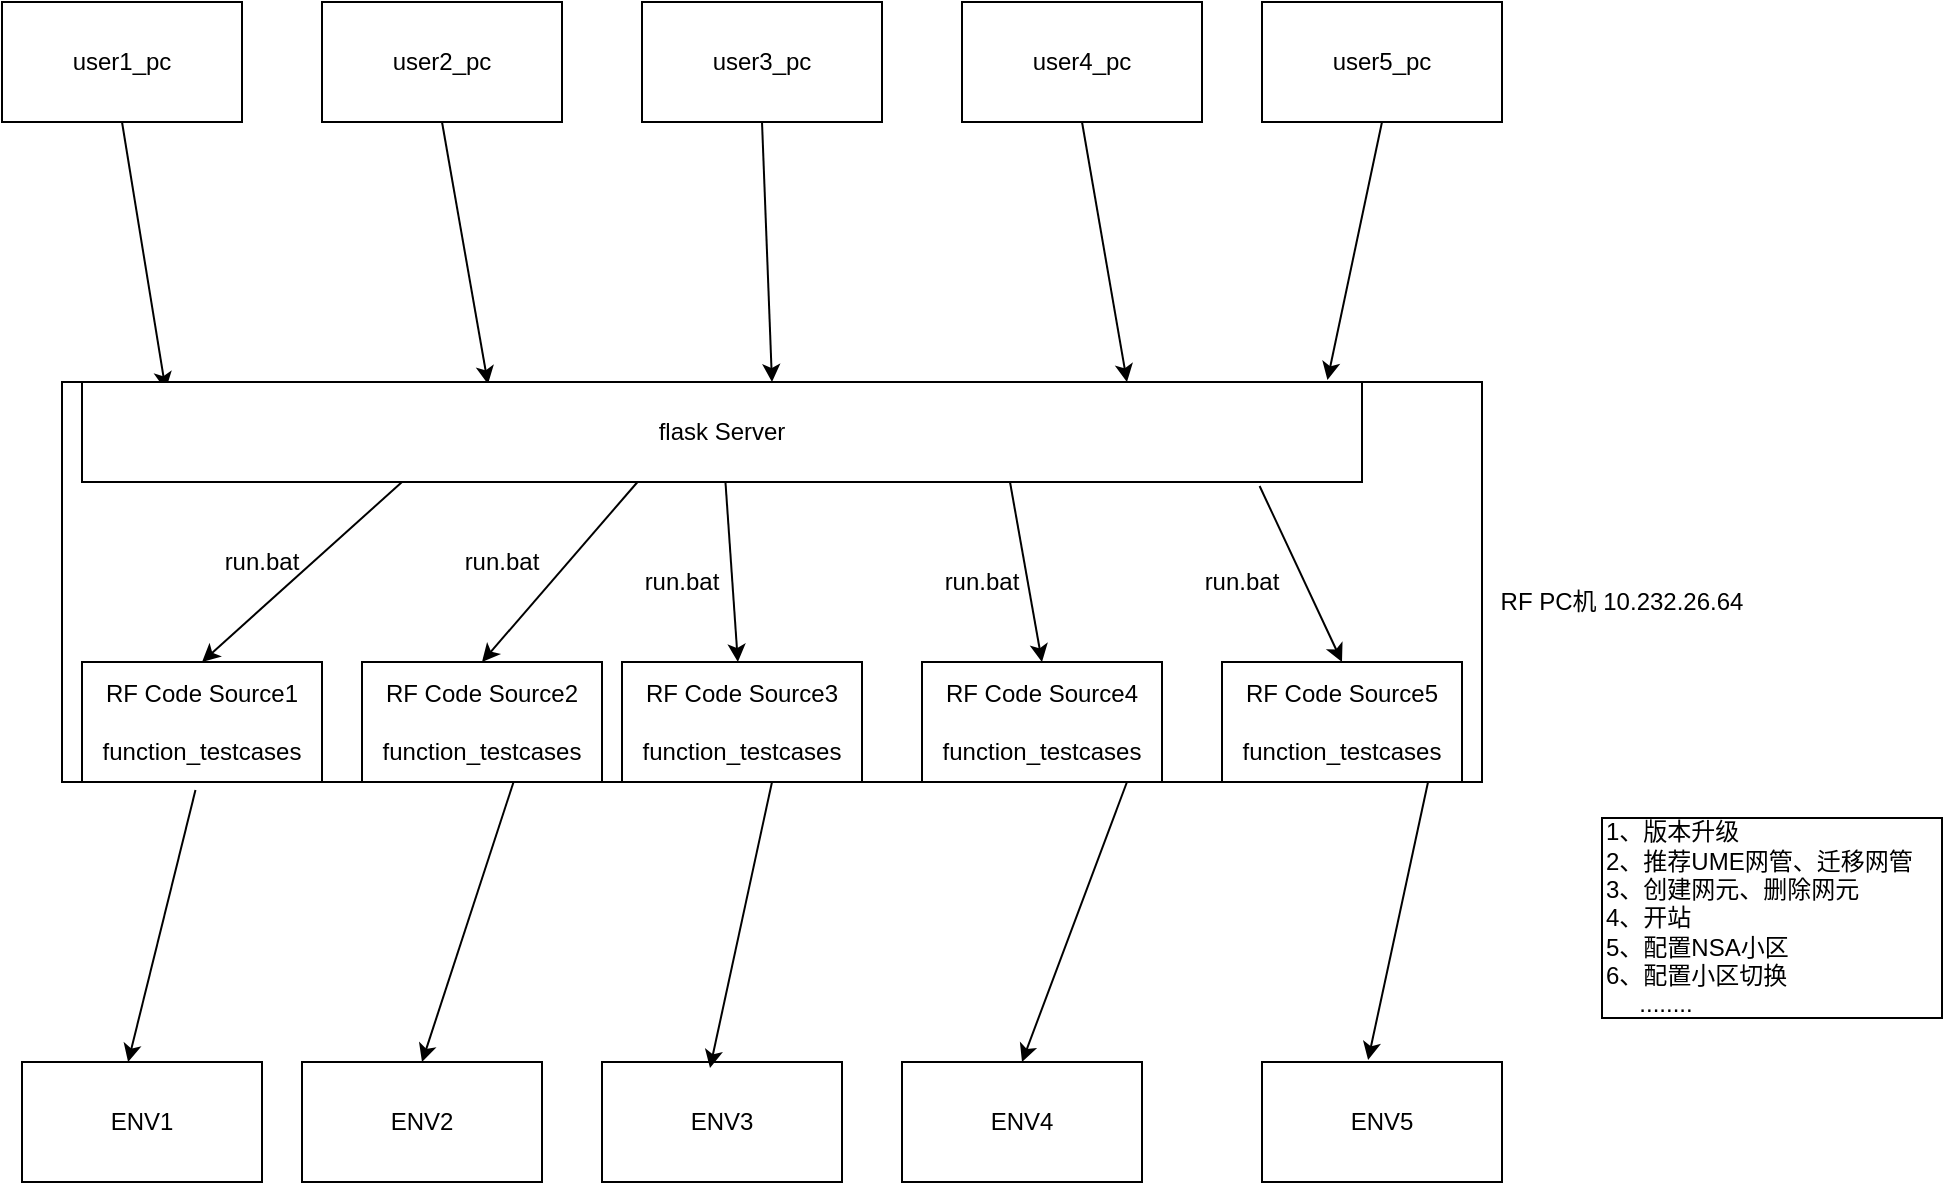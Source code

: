 <mxfile version="14.2.4" type="github">
  <diagram id="POvenSWsjn2r-2rkdHrZ" name="Page-1">
    <mxGraphModel dx="1182" dy="707" grid="1" gridSize="10" guides="1" tooltips="1" connect="1" arrows="1" fold="1" page="1" pageScale="1" pageWidth="827" pageHeight="1169" math="0" shadow="0">
      <root>
        <mxCell id="0" />
        <mxCell id="1" parent="0" />
        <mxCell id="3DRSOb2wShM1h3xA2iuY-1" value="" style="rounded=0;whiteSpace=wrap;html=1;" parent="1" vertex="1">
          <mxGeometry x="50" y="350" width="710" height="200" as="geometry" />
        </mxCell>
        <mxCell id="3DRSOb2wShM1h3xA2iuY-2" value="user3_pc" style="rounded=0;whiteSpace=wrap;html=1;" parent="1" vertex="1">
          <mxGeometry x="340" y="160" width="120" height="60" as="geometry" />
        </mxCell>
        <mxCell id="3DRSOb2wShM1h3xA2iuY-3" value="ENV1" style="rounded=0;whiteSpace=wrap;html=1;" parent="1" vertex="1">
          <mxGeometry x="30" y="690" width="120" height="60" as="geometry" />
        </mxCell>
        <mxCell id="3DRSOb2wShM1h3xA2iuY-7" value="ENV2" style="rounded=0;whiteSpace=wrap;html=1;" parent="1" vertex="1">
          <mxGeometry x="170" y="690" width="120" height="60" as="geometry" />
        </mxCell>
        <mxCell id="3DRSOb2wShM1h3xA2iuY-8" value="ENV3" style="rounded=0;whiteSpace=wrap;html=1;" parent="1" vertex="1">
          <mxGeometry x="320" y="690" width="120" height="60" as="geometry" />
        </mxCell>
        <mxCell id="3DRSOb2wShM1h3xA2iuY-9" value="ENV4" style="rounded=0;whiteSpace=wrap;html=1;" parent="1" vertex="1">
          <mxGeometry x="470" y="690" width="120" height="60" as="geometry" />
        </mxCell>
        <mxCell id="3DRSOb2wShM1h3xA2iuY-10" value="ENV5" style="rounded=0;whiteSpace=wrap;html=1;" parent="1" vertex="1">
          <mxGeometry x="650" y="690" width="120" height="60" as="geometry" />
        </mxCell>
        <mxCell id="3DRSOb2wShM1h3xA2iuY-12" value="user2_pc" style="rounded=0;whiteSpace=wrap;html=1;" parent="1" vertex="1">
          <mxGeometry x="180" y="160" width="120" height="60" as="geometry" />
        </mxCell>
        <mxCell id="3DRSOb2wShM1h3xA2iuY-13" value="user4_pc" style="rounded=0;whiteSpace=wrap;html=1;" parent="1" vertex="1">
          <mxGeometry x="500" y="160" width="120" height="60" as="geometry" />
        </mxCell>
        <mxCell id="3DRSOb2wShM1h3xA2iuY-14" value="user5_pc" style="rounded=0;whiteSpace=wrap;html=1;" parent="1" vertex="1">
          <mxGeometry x="650" y="160" width="120" height="60" as="geometry" />
        </mxCell>
        <mxCell id="3DRSOb2wShM1h3xA2iuY-15" value="user1_pc" style="rounded=0;whiteSpace=wrap;html=1;" parent="1" vertex="1">
          <mxGeometry x="20" y="160" width="120" height="60" as="geometry" />
        </mxCell>
        <mxCell id="3DRSOb2wShM1h3xA2iuY-16" value="" style="endArrow=classic;html=1;entryX=0.073;entryY=0.02;entryDx=0;entryDy=0;entryPerimeter=0;exitX=0.5;exitY=1;exitDx=0;exitDy=0;" parent="1" target="3DRSOb2wShM1h3xA2iuY-1" edge="1" source="3DRSOb2wShM1h3xA2iuY-15">
          <mxGeometry width="50" height="50" relative="1" as="geometry">
            <mxPoint x="79.5" y="180" as="sourcePoint" />
            <mxPoint x="79.5" y="270" as="targetPoint" />
          </mxGeometry>
        </mxCell>
        <mxCell id="3DRSOb2wShM1h3xA2iuY-17" value="" style="endArrow=classic;html=1;entryX=0.3;entryY=0.005;entryDx=0;entryDy=0;entryPerimeter=0;exitX=0.5;exitY=1;exitDx=0;exitDy=0;" parent="1" target="3DRSOb2wShM1h3xA2iuY-1" edge="1" source="3DRSOb2wShM1h3xA2iuY-12">
          <mxGeometry width="50" height="50" relative="1" as="geometry">
            <mxPoint x="250" y="170" as="sourcePoint" />
            <mxPoint x="250" y="390" as="targetPoint" />
          </mxGeometry>
        </mxCell>
        <mxCell id="3DRSOb2wShM1h3xA2iuY-18" value="" style="endArrow=classic;html=1;entryX=0.5;entryY=0;entryDx=0;entryDy=0;exitX=0.5;exitY=1;exitDx=0;exitDy=0;" parent="1" target="3DRSOb2wShM1h3xA2iuY-1" edge="1" source="3DRSOb2wShM1h3xA2iuY-2">
          <mxGeometry width="50" height="50" relative="1" as="geometry">
            <mxPoint x="400" y="170" as="sourcePoint" />
            <mxPoint x="480" y="240" as="targetPoint" />
          </mxGeometry>
        </mxCell>
        <mxCell id="3DRSOb2wShM1h3xA2iuY-19" value="" style="endArrow=classic;html=1;exitX=0.5;exitY=1;exitDx=0;exitDy=0;exitPerimeter=0;entryX=0.75;entryY=0;entryDx=0;entryDy=0;" parent="1" source="3DRSOb2wShM1h3xA2iuY-13" edge="1" target="3DRSOb2wShM1h3xA2iuY-1">
          <mxGeometry width="50" height="50" relative="1" as="geometry">
            <mxPoint x="570" y="180" as="sourcePoint" />
            <mxPoint x="399" y="270" as="targetPoint" />
            <Array as="points" />
          </mxGeometry>
        </mxCell>
        <mxCell id="3DRSOb2wShM1h3xA2iuY-20" value="" style="endArrow=classic;html=1;entryX=0.973;entryY=-0.02;entryDx=0;entryDy=0;entryPerimeter=0;exitX=0.5;exitY=1;exitDx=0;exitDy=0;" parent="1" target="pVgQ2WiulGgzeKrbE1yl-2" edge="1" source="3DRSOb2wShM1h3xA2iuY-14">
          <mxGeometry width="50" height="50" relative="1" as="geometry">
            <mxPoint x="705" y="170" as="sourcePoint" />
            <mxPoint x="755" y="240" as="targetPoint" />
          </mxGeometry>
        </mxCell>
        <mxCell id="3DRSOb2wShM1h3xA2iuY-21" value="" style="endArrow=classic;html=1;entryX=0.442;entryY=0;entryDx=0;entryDy=0;entryPerimeter=0;exitX=0.094;exitY=1.02;exitDx=0;exitDy=0;exitPerimeter=0;" parent="1" target="3DRSOb2wShM1h3xA2iuY-3" edge="1" source="3DRSOb2wShM1h3xA2iuY-1">
          <mxGeometry width="50" height="50" relative="1" as="geometry">
            <mxPoint x="400" y="330" as="sourcePoint" />
            <mxPoint x="360" y="380" as="targetPoint" />
          </mxGeometry>
        </mxCell>
        <mxCell id="3DRSOb2wShM1h3xA2iuY-22" value="" style="endArrow=classic;html=1;entryX=0.5;entryY=0;entryDx=0;entryDy=0;exitX=0.318;exitY=1;exitDx=0;exitDy=0;exitPerimeter=0;" parent="1" target="3DRSOb2wShM1h3xA2iuY-7" edge="1" source="3DRSOb2wShM1h3xA2iuY-1">
          <mxGeometry width="50" height="50" relative="1" as="geometry">
            <mxPoint x="400" y="330" as="sourcePoint" />
            <mxPoint x="320" y="390" as="targetPoint" />
          </mxGeometry>
        </mxCell>
        <mxCell id="3DRSOb2wShM1h3xA2iuY-23" value="" style="endArrow=classic;html=1;entryX=0.45;entryY=0.05;entryDx=0;entryDy=0;entryPerimeter=0;exitX=0.5;exitY=1;exitDx=0;exitDy=0;" parent="1" target="3DRSOb2wShM1h3xA2iuY-8" edge="1" source="3DRSOb2wShM1h3xA2iuY-1">
          <mxGeometry width="50" height="50" relative="1" as="geometry">
            <mxPoint x="400" y="370" as="sourcePoint" />
            <mxPoint x="110" y="390" as="targetPoint" />
          </mxGeometry>
        </mxCell>
        <mxCell id="3DRSOb2wShM1h3xA2iuY-24" value="" style="endArrow=classic;html=1;entryX=0.5;entryY=0;entryDx=0;entryDy=0;exitX=0.75;exitY=1;exitDx=0;exitDy=0;" parent="1" target="3DRSOb2wShM1h3xA2iuY-9" edge="1" source="3DRSOb2wShM1h3xA2iuY-1">
          <mxGeometry width="50" height="50" relative="1" as="geometry">
            <mxPoint x="400" y="330" as="sourcePoint" />
            <mxPoint x="460" y="390" as="targetPoint" />
          </mxGeometry>
        </mxCell>
        <mxCell id="3DRSOb2wShM1h3xA2iuY-25" value="" style="endArrow=classic;html=1;exitX=0.962;exitY=1;exitDx=0;exitDy=0;entryX=0.442;entryY=-0.017;entryDx=0;entryDy=0;entryPerimeter=0;exitPerimeter=0;" parent="1" source="3DRSOb2wShM1h3xA2iuY-1" target="3DRSOb2wShM1h3xA2iuY-10" edge="1">
          <mxGeometry width="50" height="50" relative="1" as="geometry">
            <mxPoint x="585" y="310" as="sourcePoint" />
            <mxPoint x="535" y="360" as="targetPoint" />
          </mxGeometry>
        </mxCell>
        <mxCell id="pVgQ2WiulGgzeKrbE1yl-1" value="RF PC机 10.232.26.64" style="text;html=1;strokeColor=none;fillColor=none;align=center;verticalAlign=middle;whiteSpace=wrap;rounded=0;" vertex="1" parent="1">
          <mxGeometry x="740" y="450" width="180" height="20" as="geometry" />
        </mxCell>
        <mxCell id="pVgQ2WiulGgzeKrbE1yl-2" value="flask Server" style="rounded=0;whiteSpace=wrap;html=1;" vertex="1" parent="1">
          <mxGeometry x="60" y="350" width="640" height="50" as="geometry" />
        </mxCell>
        <mxCell id="pVgQ2WiulGgzeKrbE1yl-3" value="RF Code Source1&lt;br&gt;&lt;br&gt;function_testcases" style="rounded=0;whiteSpace=wrap;html=1;" vertex="1" parent="1">
          <mxGeometry x="60" y="490" width="120" height="60" as="geometry" />
        </mxCell>
        <mxCell id="pVgQ2WiulGgzeKrbE1yl-4" value="RF Code Source2&lt;br&gt;&lt;br&gt;function_testcases" style="rounded=0;whiteSpace=wrap;html=1;" vertex="1" parent="1">
          <mxGeometry x="200" y="490" width="120" height="60" as="geometry" />
        </mxCell>
        <mxCell id="pVgQ2WiulGgzeKrbE1yl-5" value="RF Code Source3&lt;br&gt;&lt;br&gt;function_testcases" style="rounded=0;whiteSpace=wrap;html=1;" vertex="1" parent="1">
          <mxGeometry x="330" y="490" width="120" height="60" as="geometry" />
        </mxCell>
        <mxCell id="pVgQ2WiulGgzeKrbE1yl-6" value="RF Code Source4&lt;br&gt;&lt;br&gt;function_testcases" style="rounded=0;whiteSpace=wrap;html=1;" vertex="1" parent="1">
          <mxGeometry x="480" y="490" width="120" height="60" as="geometry" />
        </mxCell>
        <mxCell id="pVgQ2WiulGgzeKrbE1yl-7" value="RF Code Source5&lt;br&gt;&lt;br&gt;function_testcases" style="rounded=0;whiteSpace=wrap;html=1;" vertex="1" parent="1">
          <mxGeometry x="630" y="490" width="120" height="60" as="geometry" />
        </mxCell>
        <mxCell id="pVgQ2WiulGgzeKrbE1yl-8" value="" style="endArrow=classic;html=1;entryX=0.5;entryY=0;entryDx=0;entryDy=0;exitX=0.25;exitY=1;exitDx=0;exitDy=0;" edge="1" parent="1" source="pVgQ2WiulGgzeKrbE1yl-2" target="pVgQ2WiulGgzeKrbE1yl-3">
          <mxGeometry width="50" height="50" relative="1" as="geometry">
            <mxPoint x="390" y="400" as="sourcePoint" />
            <mxPoint x="440" y="350" as="targetPoint" />
          </mxGeometry>
        </mxCell>
        <mxCell id="pVgQ2WiulGgzeKrbE1yl-10" value="" style="endArrow=classic;html=1;entryX=0.5;entryY=0;entryDx=0;entryDy=0;exitX=0.434;exitY=1;exitDx=0;exitDy=0;exitPerimeter=0;" edge="1" parent="1" source="pVgQ2WiulGgzeKrbE1yl-2" target="pVgQ2WiulGgzeKrbE1yl-4">
          <mxGeometry width="50" height="50" relative="1" as="geometry">
            <mxPoint x="390" y="400" as="sourcePoint" />
            <mxPoint x="440" y="350" as="targetPoint" />
          </mxGeometry>
        </mxCell>
        <mxCell id="pVgQ2WiulGgzeKrbE1yl-11" value="" style="endArrow=classic;html=1;" edge="1" parent="1" source="pVgQ2WiulGgzeKrbE1yl-2" target="pVgQ2WiulGgzeKrbE1yl-5">
          <mxGeometry width="50" height="50" relative="1" as="geometry">
            <mxPoint x="390" y="400" as="sourcePoint" />
            <mxPoint x="440" y="350" as="targetPoint" />
          </mxGeometry>
        </mxCell>
        <mxCell id="pVgQ2WiulGgzeKrbE1yl-12" value="" style="endArrow=classic;html=1;entryX=0.5;entryY=0;entryDx=0;entryDy=0;exitX=0.725;exitY=1;exitDx=0;exitDy=0;exitPerimeter=0;" edge="1" parent="1" source="pVgQ2WiulGgzeKrbE1yl-2" target="pVgQ2WiulGgzeKrbE1yl-6">
          <mxGeometry width="50" height="50" relative="1" as="geometry">
            <mxPoint x="390" y="400" as="sourcePoint" />
            <mxPoint x="440" y="350" as="targetPoint" />
          </mxGeometry>
        </mxCell>
        <mxCell id="pVgQ2WiulGgzeKrbE1yl-13" value="" style="endArrow=classic;html=1;entryX=0.5;entryY=0;entryDx=0;entryDy=0;exitX=0.92;exitY=1.04;exitDx=0;exitDy=0;exitPerimeter=0;" edge="1" parent="1" source="pVgQ2WiulGgzeKrbE1yl-2" target="pVgQ2WiulGgzeKrbE1yl-7">
          <mxGeometry width="50" height="50" relative="1" as="geometry">
            <mxPoint x="390" y="400" as="sourcePoint" />
            <mxPoint x="440" y="350" as="targetPoint" />
          </mxGeometry>
        </mxCell>
        <mxCell id="pVgQ2WiulGgzeKrbE1yl-14" value="1、版本升级&lt;br&gt;2、推荐UME网管、迁移网管&lt;br&gt;3、创建网元、删除网元&lt;br&gt;4、开站&lt;br&gt;5、配置NSA小区&lt;br&gt;6、配置小区切换&lt;br&gt;&amp;nbsp; &amp;nbsp; &amp;nbsp;........" style="rounded=0;whiteSpace=wrap;html=1;align=left;" vertex="1" parent="1">
          <mxGeometry x="820" y="568" width="170" height="100" as="geometry" />
        </mxCell>
        <mxCell id="pVgQ2WiulGgzeKrbE1yl-19" value="run.bat" style="text;html=1;strokeColor=none;fillColor=none;align=center;verticalAlign=middle;whiteSpace=wrap;rounded=0;" vertex="1" parent="1">
          <mxGeometry x="130" y="430" width="40" height="20" as="geometry" />
        </mxCell>
        <mxCell id="pVgQ2WiulGgzeKrbE1yl-20" value="run.bat" style="text;html=1;strokeColor=none;fillColor=none;align=center;verticalAlign=middle;whiteSpace=wrap;rounded=0;" vertex="1" parent="1">
          <mxGeometry x="250" y="430" width="40" height="20" as="geometry" />
        </mxCell>
        <mxCell id="pVgQ2WiulGgzeKrbE1yl-25" value="run.bat" style="text;html=1;strokeColor=none;fillColor=none;align=center;verticalAlign=middle;whiteSpace=wrap;rounded=0;" vertex="1" parent="1">
          <mxGeometry x="340" y="440" width="40" height="20" as="geometry" />
        </mxCell>
        <mxCell id="pVgQ2WiulGgzeKrbE1yl-26" value="run.bat" style="text;html=1;strokeColor=none;fillColor=none;align=center;verticalAlign=middle;whiteSpace=wrap;rounded=0;" vertex="1" parent="1">
          <mxGeometry x="490" y="440" width="40" height="20" as="geometry" />
        </mxCell>
        <mxCell id="pVgQ2WiulGgzeKrbE1yl-27" value="run.bat" style="text;html=1;strokeColor=none;fillColor=none;align=center;verticalAlign=middle;whiteSpace=wrap;rounded=0;" vertex="1" parent="1">
          <mxGeometry x="620" y="440" width="40" height="20" as="geometry" />
        </mxCell>
      </root>
    </mxGraphModel>
  </diagram>
</mxfile>
